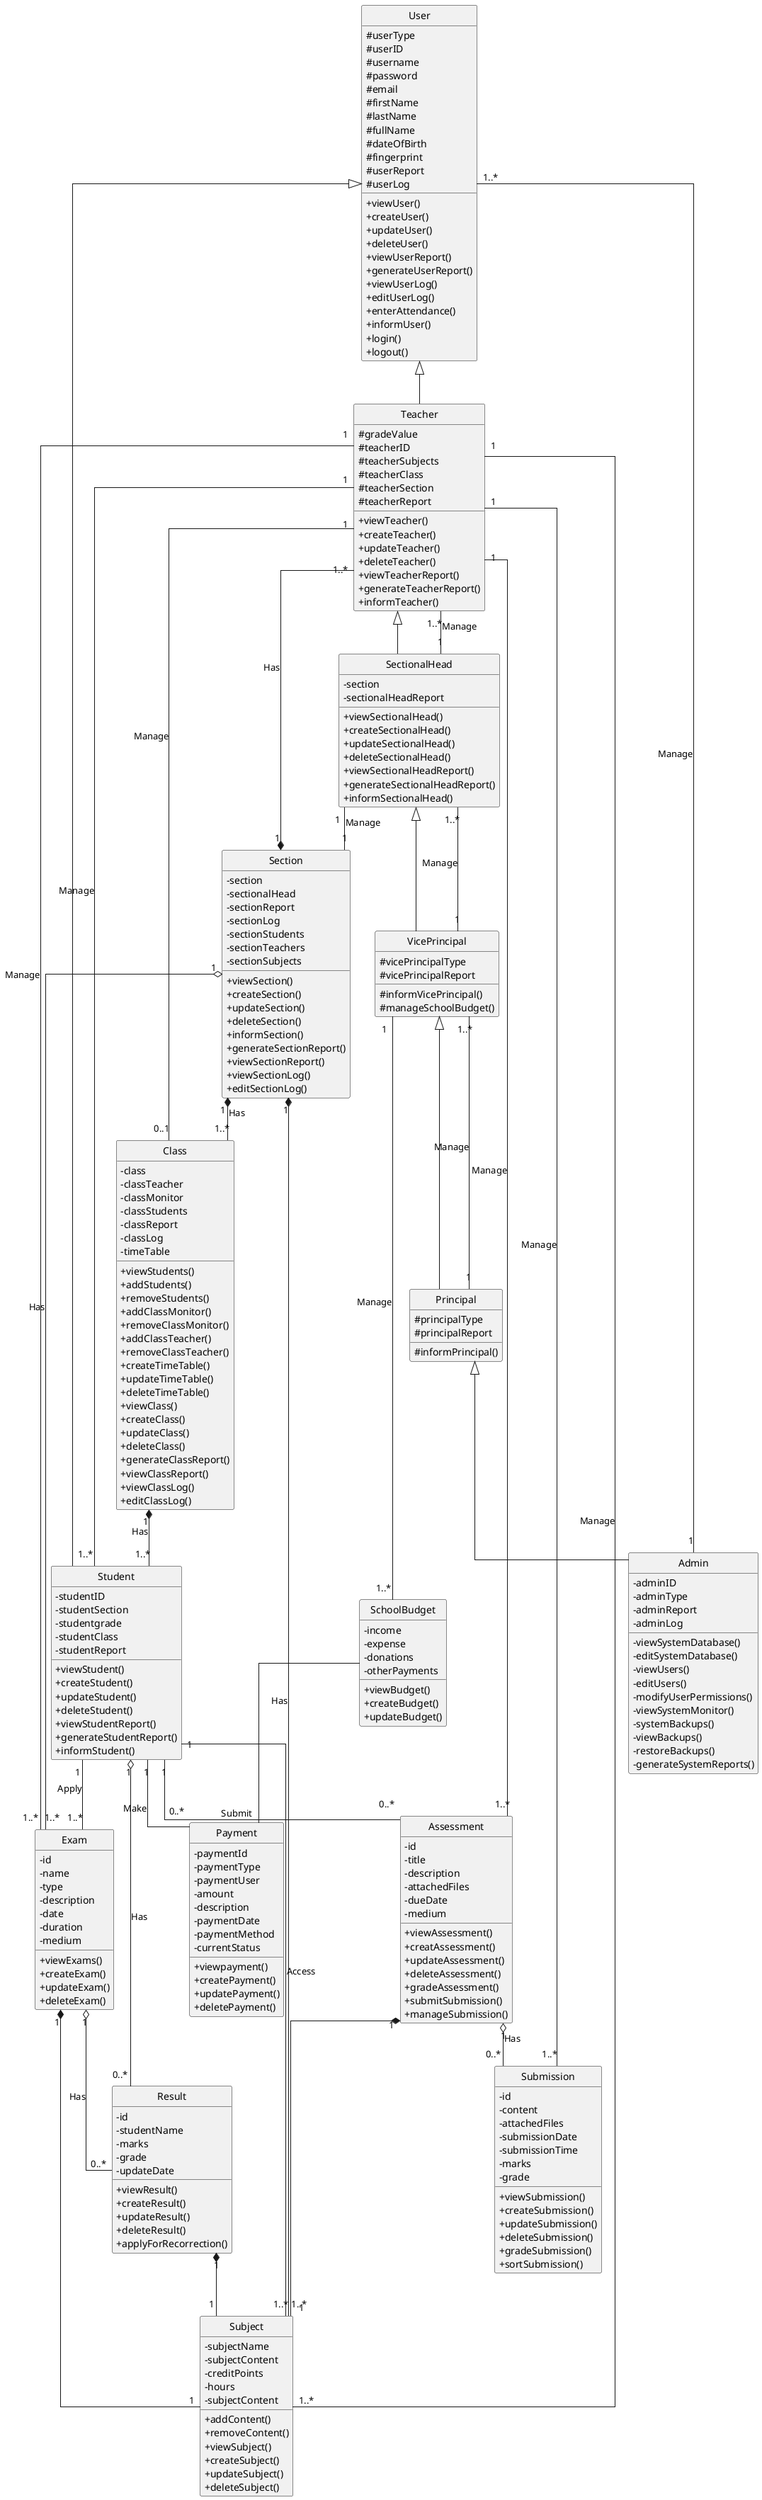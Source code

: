 @startuml School Management System

skinparam Linetype ortho
skinparam classAttributeIconSize 0
hide circle

class User {
  # userType
  # userID
  # username
  # password
  # email
  # firstName
  # lastName
  # fullName
  # dateOfBirth
  # fingerprint
  # userReport
  # userLog
  + viewUser()
  + createUser()
  + updateUser()
  + deleteUser()
  + viewUserReport()
  + generateUserReport()
  + viewUserLog()
  + editUserLog()
  + enterAttendance()
  + informUser()
  + login()
  + logout()
}

class Student {
  - studentID
  - studentSection
  - studentgrade
  - studentClass
  - studentReport
  + viewStudent()
  + createStudent()
  + updateStudent()
  + deleteStudent()
  + viewStudentReport()
  + generateStudentReport()
  + informStudent()
}

class Teacher {
  # gradeValue
  # teacherID
  # teacherSubjects
  # teacherClass
  # teacherSection
  # teacherReport
  + viewTeacher()
  + createTeacher()
  + updateTeacher()
  + deleteTeacher()
  + viewTeacherReport()
  + generateTeacherReport()
  + informTeacher()
}

class SectionalHead {
  - section
  - sectionalHeadReport
  + viewSectionalHead()
  + createSectionalHead()
  + updateSectionalHead()
  + deleteSectionalHead()
  + viewSectionalHeadReport()
  + generateSectionalHeadReport()
  + informSectionalHead()
}

class VicePrincipal {
  # vicePrincipalType
  # vicePrincipalReport
  # informVicePrincipal()
  # manageSchoolBudget()
}

class Principal {
  # principalType
  # principalReport
  # informPrincipal()
}

class Admin {
  - adminID
  - adminType
  - adminReport
  - adminLog
  - viewSystemDatabase()
  - editSystemDatabase()
  - viewUsers()
  - editUsers()
  - modifyUserPermissions()
  - viewSystemMonitor()
  - systemBackups()
  - viewBackups()
  - restoreBackups()
  - generateSystemReports()
}

class Section {
  - section
  - sectionalHead
  - sectionReport
  - sectionLog
  - sectionStudents
  - sectionTeachers
  - sectionSubjects
  + viewSection()
  + createSection()
  + updateSection()
  + deleteSection()
  + informSection()
  + generateSectionReport()
  + viewSectionReport()
  + viewSectionLog()
  + editSectionLog()
}

class Class {
  - class
  - classTeacher
  - classMonitor
  - classStudents
  - classReport
  - classLog
  - timeTable
  + viewStudents()
  + addStudents()
  + removeStudents()
  + addClassMonitor()
  + removeClassMonitor()
  + addClassTeacher()
  + removeClassTeacher()
  + createTimeTable()
  + updateTimeTable()
  + deleteTimeTable()
  + viewClass()
  + createClass()
  + updateClass()
  + deleteClass()
  + generateClassReport()
  + viewClassReport()
  + viewClassLog()
  + editClassLog()
}

class Payment {
  - paymentId
  - paymentType
  - paymentUser
  - amount
  - description
  - paymentDate
  - paymentMethod
  - currentStatus
  + viewpayment()
  + createPayment()
  + updatePayment()
  + deletePayment()
}

class SchoolBudget {
  - income
  - expense
  - donations
  - otherPayments
  + viewBudget()
  + createBudget()
  + updateBudget()
}

class Exam {
  - id
  - name
  - type
  - description
  - date
  - duration
  - medium
  + viewExams()
  + createExam()
  + updateExam()
  + deleteExam()
}

class Result {
  - id
  - studentName
  - marks
  - grade
  - updateDate
  + viewResult()
  + createResult()
  + updateResult()
  + deleteResult()
  + applyForRecorrection()
}

class Assessment {
  - id
  - title
  - description
  - attachedFiles
  - dueDate
  - medium
  + viewAssessment()
  + creatAssessment()
  + updateAssessment()
  + deleteAssessment()
  + gradeAssessment()
  + submitSubmission()
  + manageSubmission()
}

class Submission {
  - id
  - content
  - attachedFiles
  - submissionDate
  - submissionTime
  - marks
  - grade
  + viewSubmission()
  + createSubmission()
  + updateSubmission()
  + deleteSubmission()
  + gradeSubmission()
  + sortSubmission()
}

class Subject {
  - subjectName
  - subjectContent
  - creditPoints
  - hours
  - subjectContent
  + addContent()
  + removeContent()
  + viewSubject()
  + createSubject()
  + updateSubject()
  + deleteSubject()
}

User <|-- Student
User <|-- Teacher
Teacher <|-- SectionalHead
SectionalHead <|-- VicePrincipal
VicePrincipal <|-- Principal
Principal <|-- Admin

Section "1" *-- "1..*" Teacher : Has
Section "1" *-- "1..*" Class : Has
Section "1" *-- "1..*" Subject : Has
Section "1" o-- "1..*" Exam : Has
Class "1" *-- "1..*" Student : Has
Assessment "1" o-- "0..*" Submission : Has
Assessment "1" *-- "1" Subject
Exam "1" o-- "0..*" Result : Has
Exam "1" *-- "1" Subject
Result "1" *-- "1" Subject
SchoolBudget -- Payment
Admin "1" -- "1..*" User : Manage
Principal "1" -- "1..*" VicePrincipal : Manage
VicePrincipal "1" -- "1..*" SchoolBudget : Manage
VicePrincipal "1" -- "1..*" SectionalHead : Manage
SectionalHead "1" -- "1" Section : Manage
SectionalHead "1" -- "1..*" Teacher : Manage
Teacher "1" -- "0..1" Class : Manage
Teacher "1" -- "1..*" Subject : Manage
Teacher "1" -- "1..*" Assessment : Manage
Teacher "1" -- "1..*" Submission : Manage
Teacher "1" -- "1..*" Exam : Manage
Teacher "1" -- "1..*" Student : Manage
Student "1" -- "0..*" Payment : Make
Student "1" -- "1..*" Subject : Access
Student "1" -- "1..*" Exam : Apply
Student "1" o-- "0..*" Result : Has
Student "1" -- "0..*" Assessment : Submit

@enduml